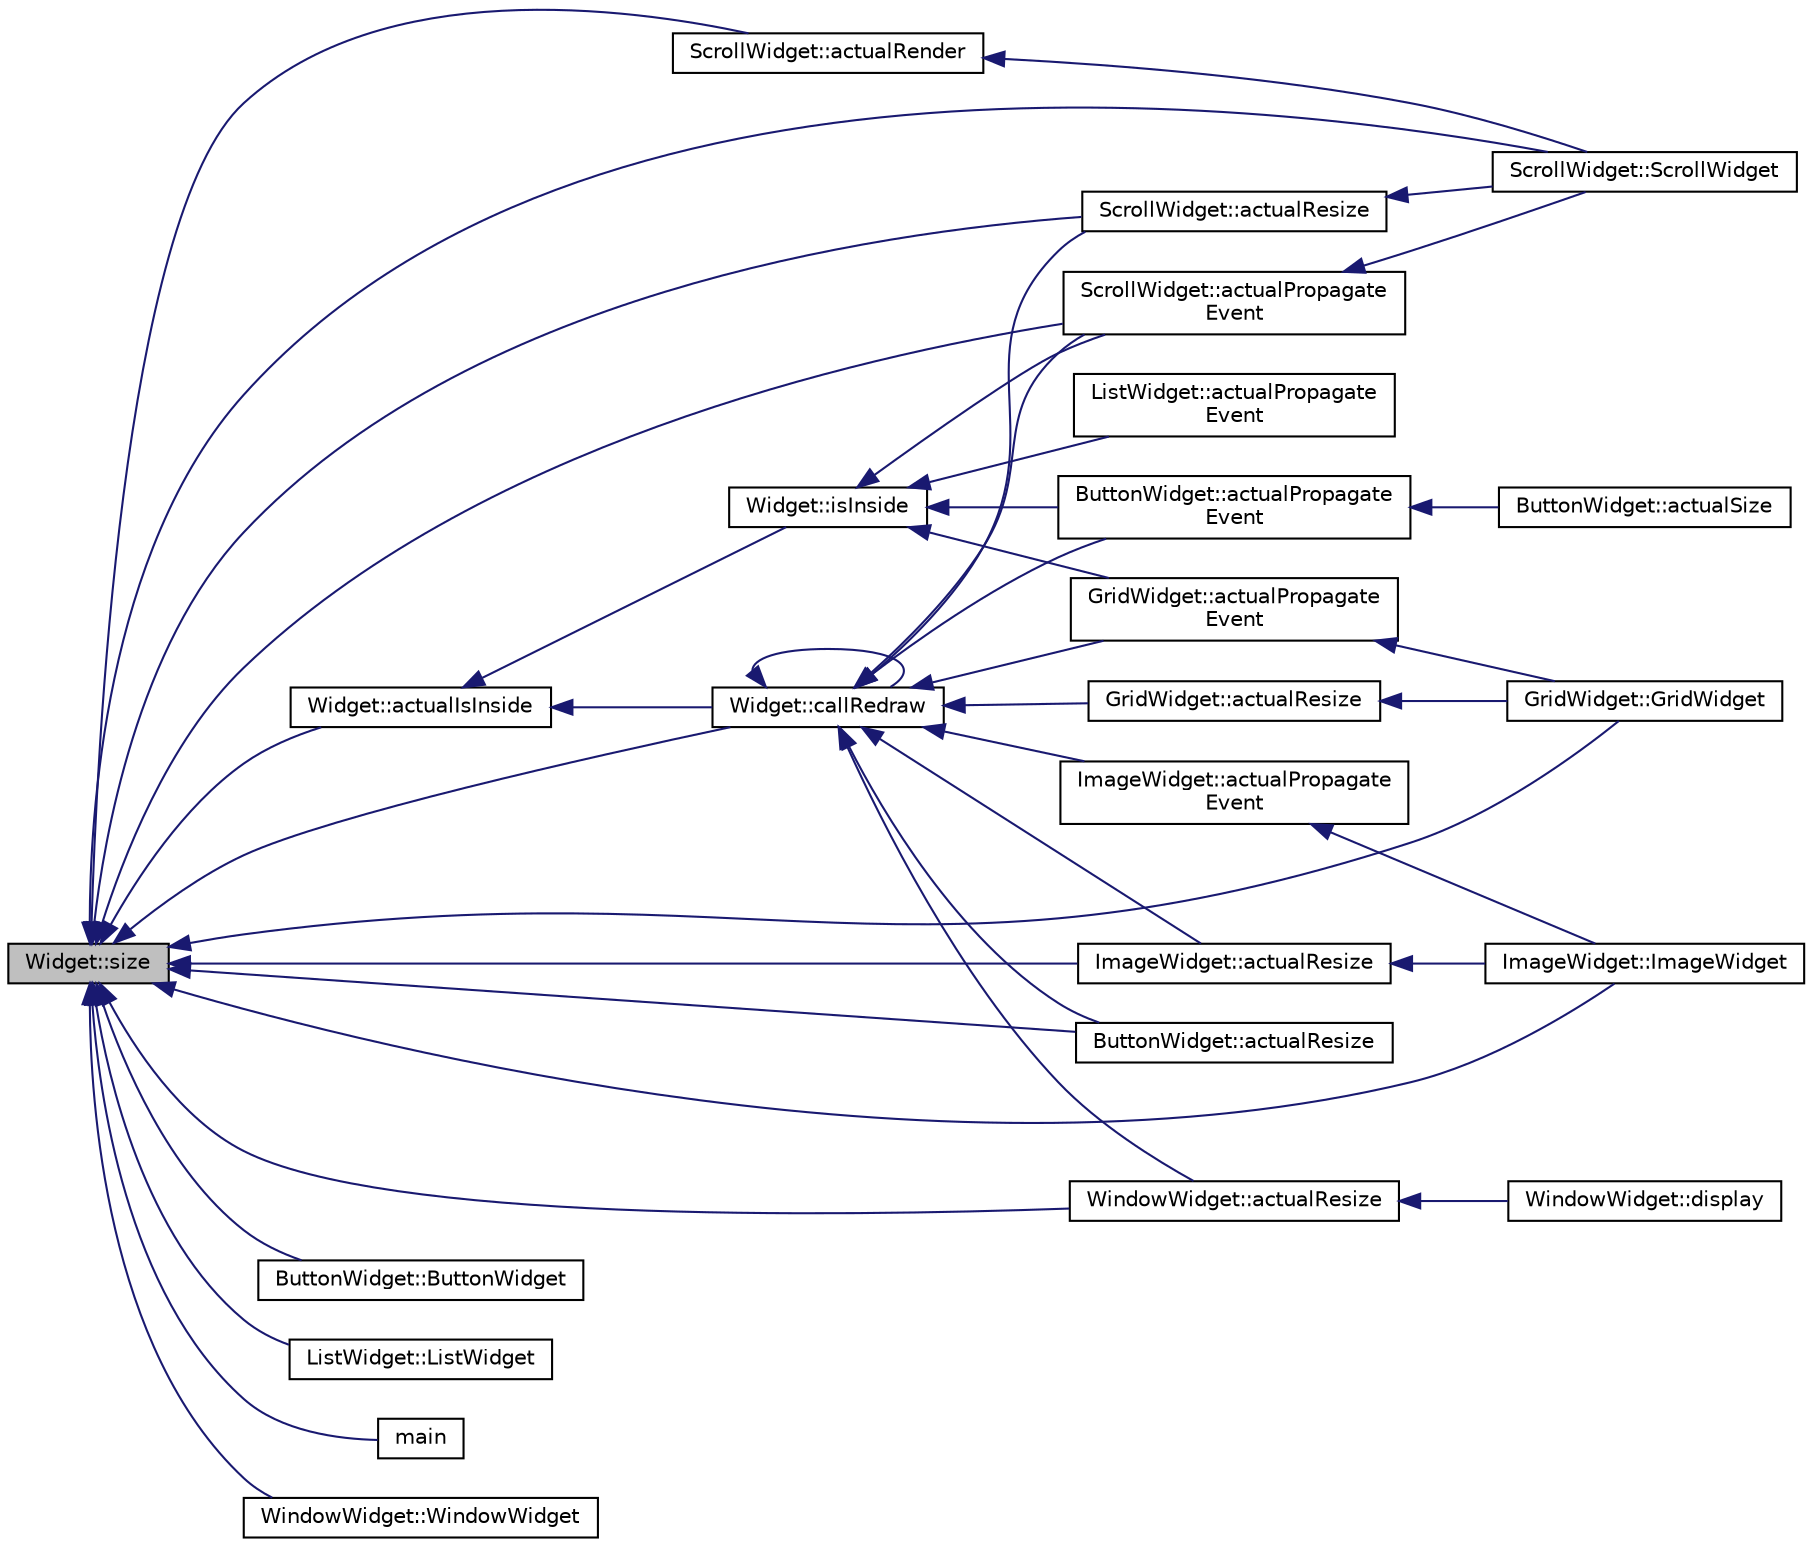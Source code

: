 digraph "Widget::size"
{
 // INTERACTIVE_SVG=YES
  edge [fontname="Helvetica",fontsize="10",labelfontname="Helvetica",labelfontsize="10"];
  node [fontname="Helvetica",fontsize="10",shape=record];
  rankdir="LR";
  Node203 [label="Widget::size",height=0.2,width=0.4,color="black", fillcolor="grey75", style="filled", fontcolor="black"];
  Node203 -> Node204 [dir="back",color="midnightblue",fontsize="10",style="solid",fontname="Helvetica"];
  Node204 [label="Widget::actualIsInside",height=0.2,width=0.4,color="black", fillcolor="white", style="filled",URL="$class_widget.html#af5851078b2f0c2f14a9bf377e535340f"];
  Node204 -> Node205 [dir="back",color="midnightblue",fontsize="10",style="solid",fontname="Helvetica"];
  Node205 [label="Widget::callRedraw",height=0.2,width=0.4,color="black", fillcolor="white", style="filled",URL="$class_widget.html#a210d4c8e3ea02cb777c6e3ad7fdc22b3"];
  Node205 -> Node206 [dir="back",color="midnightblue",fontsize="10",style="solid",fontname="Helvetica"];
  Node206 [label="ScrollWidget::actualPropagate\lEvent",height=0.2,width=0.4,color="black", fillcolor="white", style="filled",URL="$class_scroll_widget.html#a19b22edd7d9f565af142e801a5960530"];
  Node206 -> Node207 [dir="back",color="midnightblue",fontsize="10",style="solid",fontname="Helvetica"];
  Node207 [label="ScrollWidget::ScrollWidget",height=0.2,width=0.4,color="black", fillcolor="white", style="filled",URL="$class_scroll_widget.html#a8cd1d59b24aff85a353e86e24425e94d"];
  Node205 -> Node208 [dir="back",color="midnightblue",fontsize="10",style="solid",fontname="Helvetica"];
  Node208 [label="ButtonWidget::actualPropagate\lEvent",height=0.2,width=0.4,color="black", fillcolor="white", style="filled",URL="$class_button_widget.html#aae069846bf4c475a475a47daf4178f3d"];
  Node208 -> Node209 [dir="back",color="midnightblue",fontsize="10",style="solid",fontname="Helvetica"];
  Node209 [label="ButtonWidget::actualSize",height=0.2,width=0.4,color="black", fillcolor="white", style="filled",URL="$class_button_widget.html#a050618b949448e783b589ddd4ccfedf0"];
  Node205 -> Node210 [dir="back",color="midnightblue",fontsize="10",style="solid",fontname="Helvetica"];
  Node210 [label="ImageWidget::actualPropagate\lEvent",height=0.2,width=0.4,color="black", fillcolor="white", style="filled",URL="$class_image_widget.html#a08c72c6888bf10e0941443ea67c72498"];
  Node210 -> Node211 [dir="back",color="midnightblue",fontsize="10",style="solid",fontname="Helvetica"];
  Node211 [label="ImageWidget::ImageWidget",height=0.2,width=0.4,color="black", fillcolor="white", style="filled",URL="$class_image_widget.html#a0691c9bec182528fb06d42d21bc859fe"];
  Node205 -> Node212 [dir="back",color="midnightblue",fontsize="10",style="solid",fontname="Helvetica"];
  Node212 [label="GridWidget::actualPropagate\lEvent",height=0.2,width=0.4,color="black", fillcolor="white", style="filled",URL="$class_grid_widget.html#a9c57f1ca2311d3caa936a481fa7fbef0"];
  Node212 -> Node213 [dir="back",color="midnightblue",fontsize="10",style="solid",fontname="Helvetica"];
  Node213 [label="GridWidget::GridWidget",height=0.2,width=0.4,color="black", fillcolor="white", style="filled",URL="$class_grid_widget.html#ae03af738f5dddd2e8ea1b08b2de4ee8b"];
  Node205 -> Node214 [dir="back",color="midnightblue",fontsize="10",style="solid",fontname="Helvetica"];
  Node214 [label="ScrollWidget::actualResize",height=0.2,width=0.4,color="black", fillcolor="white", style="filled",URL="$class_scroll_widget.html#a4ede9d7a9f850f367b39173bb2519bd6"];
  Node214 -> Node207 [dir="back",color="midnightblue",fontsize="10",style="solid",fontname="Helvetica"];
  Node205 -> Node215 [dir="back",color="midnightblue",fontsize="10",style="solid",fontname="Helvetica"];
  Node215 [label="ButtonWidget::actualResize",height=0.2,width=0.4,color="black", fillcolor="white", style="filled",URL="$class_button_widget.html#a66e8bfd9bc9a56b3a7cb2a8efc38347e"];
  Node205 -> Node216 [dir="back",color="midnightblue",fontsize="10",style="solid",fontname="Helvetica"];
  Node216 [label="ImageWidget::actualResize",height=0.2,width=0.4,color="black", fillcolor="white", style="filled",URL="$class_image_widget.html#a3b5f1a6cf3f2fcde08f50f0b91eaff70"];
  Node216 -> Node211 [dir="back",color="midnightblue",fontsize="10",style="solid",fontname="Helvetica"];
  Node205 -> Node217 [dir="back",color="midnightblue",fontsize="10",style="solid",fontname="Helvetica"];
  Node217 [label="WindowWidget::actualResize",height=0.2,width=0.4,color="black", fillcolor="white", style="filled",URL="$class_window_widget.html#a89a68a5d4dc9fd5da10ac75c1121a453"];
  Node217 -> Node218 [dir="back",color="midnightblue",fontsize="10",style="solid",fontname="Helvetica"];
  Node218 [label="WindowWidget::display",height=0.2,width=0.4,color="black", fillcolor="white", style="filled",URL="$class_window_widget.html#aaeb6c16306f82469d443182594a8ef8e"];
  Node205 -> Node219 [dir="back",color="midnightblue",fontsize="10",style="solid",fontname="Helvetica"];
  Node219 [label="GridWidget::actualResize",height=0.2,width=0.4,color="black", fillcolor="white", style="filled",URL="$class_grid_widget.html#a640c641444f6a5dae5a66af01d036777"];
  Node219 -> Node213 [dir="back",color="midnightblue",fontsize="10",style="solid",fontname="Helvetica"];
  Node205 -> Node205 [dir="back",color="midnightblue",fontsize="10",style="solid",fontname="Helvetica"];
  Node204 -> Node220 [dir="back",color="midnightblue",fontsize="10",style="solid",fontname="Helvetica"];
  Node220 [label="Widget::isInside",height=0.2,width=0.4,color="black", fillcolor="white", style="filled",URL="$class_widget.html#ae5b0e7b391d855a3f75f166bb20253a8"];
  Node220 -> Node206 [dir="back",color="midnightblue",fontsize="10",style="solid",fontname="Helvetica"];
  Node220 -> Node208 [dir="back",color="midnightblue",fontsize="10",style="solid",fontname="Helvetica"];
  Node220 -> Node221 [dir="back",color="midnightblue",fontsize="10",style="solid",fontname="Helvetica"];
  Node221 [label="ListWidget::actualPropagate\lEvent",height=0.2,width=0.4,color="black", fillcolor="white", style="filled",URL="$class_list_widget.html#a91b56e252a550deda1d97a2992e3a9f7"];
  Node220 -> Node212 [dir="back",color="midnightblue",fontsize="10",style="solid",fontname="Helvetica"];
  Node203 -> Node206 [dir="back",color="midnightblue",fontsize="10",style="solid",fontname="Helvetica"];
  Node203 -> Node222 [dir="back",color="midnightblue",fontsize="10",style="solid",fontname="Helvetica"];
  Node222 [label="ScrollWidget::actualRender",height=0.2,width=0.4,color="black", fillcolor="white", style="filled",URL="$class_scroll_widget.html#a7e5e4571d6ed8bc20eedeac1493120bd"];
  Node222 -> Node207 [dir="back",color="midnightblue",fontsize="10",style="solid",fontname="Helvetica"];
  Node203 -> Node214 [dir="back",color="midnightblue",fontsize="10",style="solid",fontname="Helvetica"];
  Node203 -> Node215 [dir="back",color="midnightblue",fontsize="10",style="solid",fontname="Helvetica"];
  Node203 -> Node216 [dir="back",color="midnightblue",fontsize="10",style="solid",fontname="Helvetica"];
  Node203 -> Node217 [dir="back",color="midnightblue",fontsize="10",style="solid",fontname="Helvetica"];
  Node203 -> Node223 [dir="back",color="midnightblue",fontsize="10",style="solid",fontname="Helvetica"];
  Node223 [label="ButtonWidget::ButtonWidget",height=0.2,width=0.4,color="black", fillcolor="white", style="filled",URL="$class_button_widget.html#a9026573430400298edd6137cb8854e92"];
  Node203 -> Node205 [dir="back",color="midnightblue",fontsize="10",style="solid",fontname="Helvetica"];
  Node203 -> Node213 [dir="back",color="midnightblue",fontsize="10",style="solid",fontname="Helvetica"];
  Node203 -> Node211 [dir="back",color="midnightblue",fontsize="10",style="solid",fontname="Helvetica"];
  Node203 -> Node224 [dir="back",color="midnightblue",fontsize="10",style="solid",fontname="Helvetica"];
  Node224 [label="ListWidget::ListWidget",height=0.2,width=0.4,color="black", fillcolor="white", style="filled",URL="$class_list_widget.html#ac785b259033fc933d977e7584f8541b2"];
  Node203 -> Node225 [dir="back",color="midnightblue",fontsize="10",style="solid",fontname="Helvetica"];
  Node225 [label="main",height=0.2,width=0.4,color="black", fillcolor="white", style="filled",URL="$main_8cpp.html#ae66f6b31b5ad750f1fe042a706a4e3d4"];
  Node203 -> Node207 [dir="back",color="midnightblue",fontsize="10",style="solid",fontname="Helvetica"];
  Node203 -> Node226 [dir="back",color="midnightblue",fontsize="10",style="solid",fontname="Helvetica"];
  Node226 [label="WindowWidget::WindowWidget",height=0.2,width=0.4,color="black", fillcolor="white", style="filled",URL="$class_window_widget.html#ab29ddd83d18098299db66b0e3249cb60"];
}
